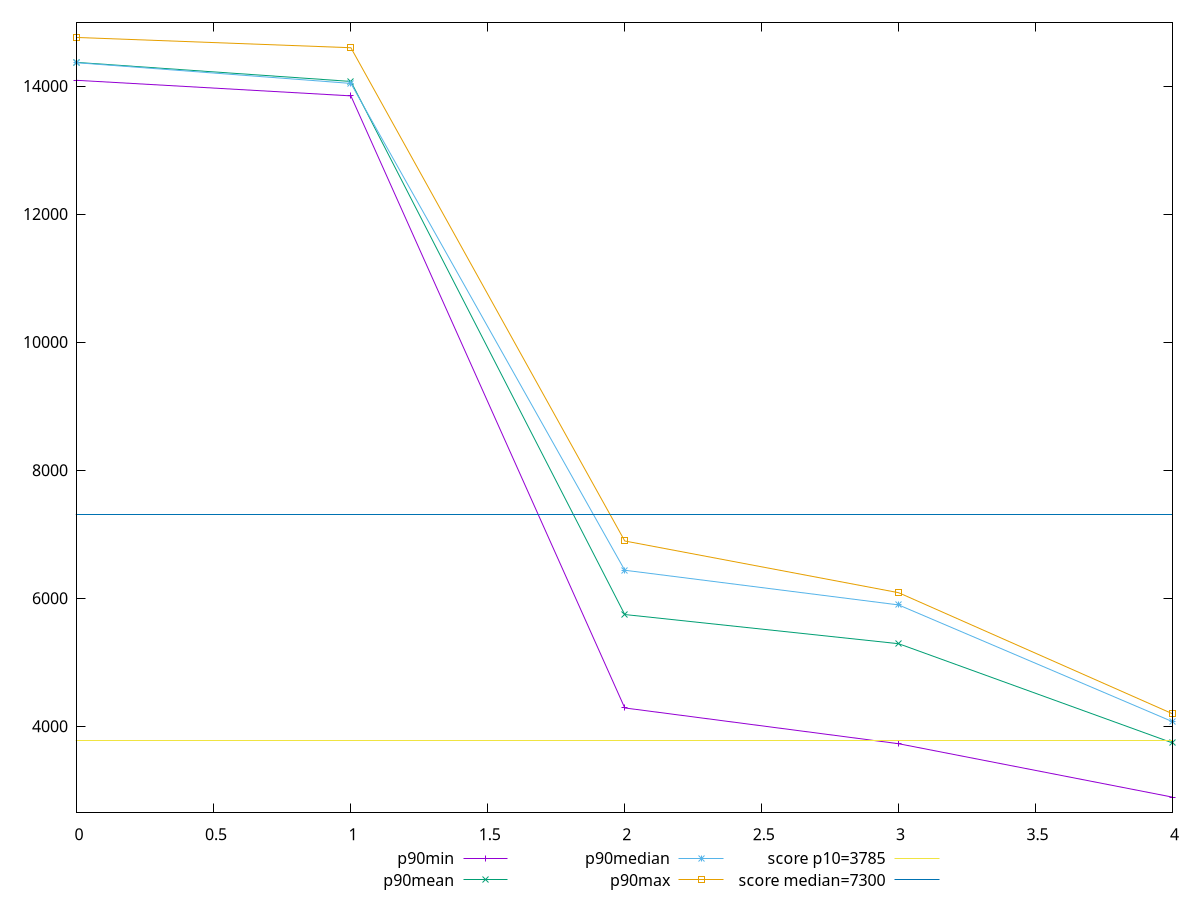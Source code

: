 reset

$p90Min <<EOF
0 14088.369999999999
1 13845.716
2 4286.303
3 3727.5165500000007
4 2893.3330000000005
EOF

$p90Mean <<EOF
0 14368.34156702128
1 14071.203944148932
2 5745.2534356382985
3 5289.570558767542
4 3740.024871808511
EOF

$p90Median <<EOF
0 14362.969500000001
1 14040.348675000001
2 6437.063000000001
3 5895.038025
4 4071.9835749999997
EOF

$p90Max <<EOF
0 14757.641000000003
1 14597.712500000001
2 6893.9898
3 6086.219499999999
4 4195.283
EOF

set key outside below
set xrange [0:4]
set yrange [2656.0468400000004:14994.927160000003]
set trange [2656.0468400000004:14994.927160000003]
set terminal svg size 640, 560 enhanced background rgb 'white'
set output "report_00017_2021-02-10T15-08-03.406Z/interactive/progression/value.svg"

plot $p90Min title "p90min" with linespoints, \
     $p90Mean title "p90mean" with linespoints, \
     $p90Median title "p90median" with linespoints, \
     $p90Max title "p90max" with linespoints, \
     3785 title "score p10=3785", \
     7300 title "score median=7300"

reset
